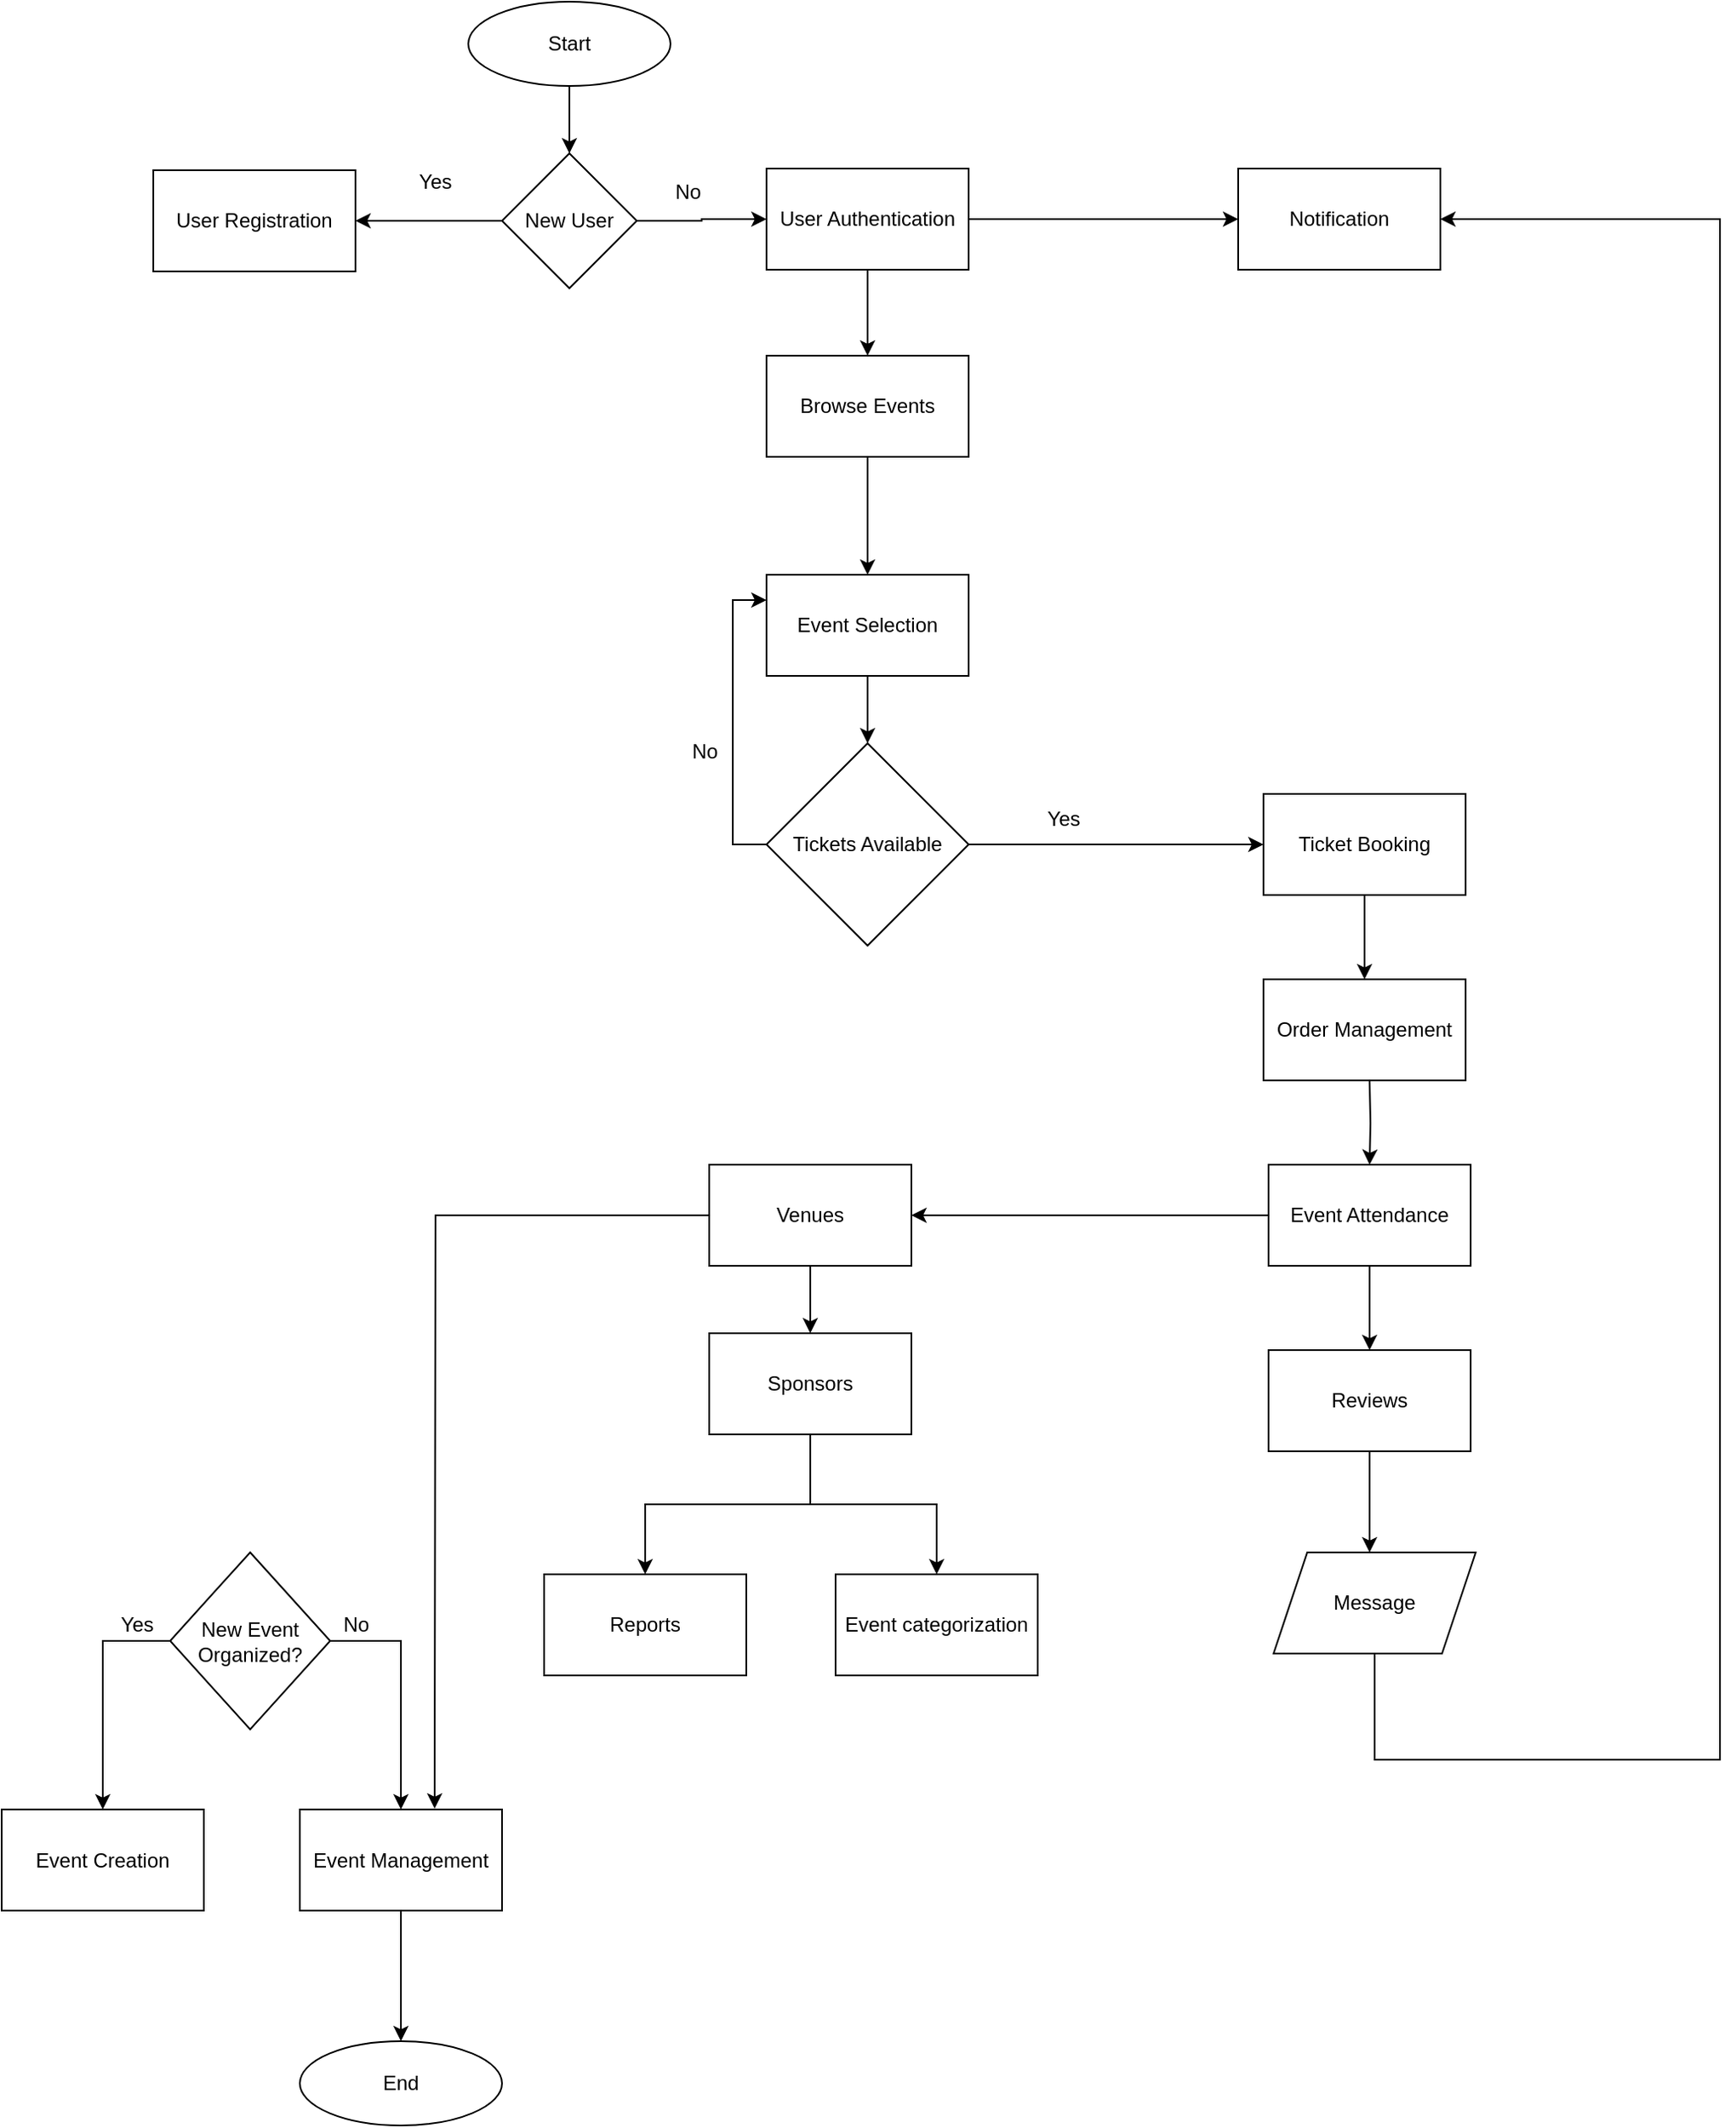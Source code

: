 <mxfile version="22.0.8" type="device">
  <diagram name="Page-1" id="edf60f1a-56cd-e834-aa8a-f176f3a09ee4">
    <mxGraphModel dx="1578" dy="1000" grid="0" gridSize="10" guides="1" tooltips="1" connect="1" arrows="1" fold="1" page="1" pageScale="1" pageWidth="1169" pageHeight="1654" background="none" math="0" shadow="0">
      <root>
        <mxCell id="0" />
        <mxCell id="1" parent="0" />
        <mxCell id="TrUgmV-_xeEdXhBJ6L5U-3" style="edgeStyle=orthogonalEdgeStyle;rounded=0;orthogonalLoop=1;jettySize=auto;html=1;exitX=0.5;exitY=1;exitDx=0;exitDy=0;entryX=0.5;entryY=0;entryDx=0;entryDy=0;" edge="1" parent="1" source="TrUgmV-_xeEdXhBJ6L5U-1" target="TrUgmV-_xeEdXhBJ6L5U-2">
          <mxGeometry relative="1" as="geometry" />
        </mxCell>
        <mxCell id="TrUgmV-_xeEdXhBJ6L5U-1" value="Start" style="ellipse;whiteSpace=wrap;html=1;" vertex="1" parent="1">
          <mxGeometry x="317" y="130" width="120" height="50" as="geometry" />
        </mxCell>
        <mxCell id="TrUgmV-_xeEdXhBJ6L5U-7" style="edgeStyle=orthogonalEdgeStyle;rounded=0;orthogonalLoop=1;jettySize=auto;html=1;exitX=1;exitY=0.5;exitDx=0;exitDy=0;" edge="1" parent="1" source="TrUgmV-_xeEdXhBJ6L5U-2" target="TrUgmV-_xeEdXhBJ6L5U-8">
          <mxGeometry relative="1" as="geometry">
            <mxPoint x="607" y="249.5" as="targetPoint" />
            <mxPoint x="687" y="250" as="sourcePoint" />
          </mxGeometry>
        </mxCell>
        <mxCell id="TrUgmV-_xeEdXhBJ6L5U-29" style="edgeStyle=orthogonalEdgeStyle;rounded=0;orthogonalLoop=1;jettySize=auto;html=1;exitX=0;exitY=0.5;exitDx=0;exitDy=0;entryX=1;entryY=0.5;entryDx=0;entryDy=0;" edge="1" parent="1" source="TrUgmV-_xeEdXhBJ6L5U-2" target="TrUgmV-_xeEdXhBJ6L5U-5">
          <mxGeometry relative="1" as="geometry" />
        </mxCell>
        <mxCell id="TrUgmV-_xeEdXhBJ6L5U-2" value="New User" style="rhombus;whiteSpace=wrap;html=1;" vertex="1" parent="1">
          <mxGeometry x="337" y="220" width="80" height="80" as="geometry" />
        </mxCell>
        <mxCell id="TrUgmV-_xeEdXhBJ6L5U-5" value="User Registration" style="rounded=0;whiteSpace=wrap;html=1;" vertex="1" parent="1">
          <mxGeometry x="130" y="230" width="120" height="60" as="geometry" />
        </mxCell>
        <mxCell id="TrUgmV-_xeEdXhBJ6L5U-13" style="edgeStyle=orthogonalEdgeStyle;rounded=0;orthogonalLoop=1;jettySize=auto;html=1;exitX=0.5;exitY=1;exitDx=0;exitDy=0;entryX=0.5;entryY=0;entryDx=0;entryDy=0;" edge="1" parent="1" source="TrUgmV-_xeEdXhBJ6L5U-8" target="TrUgmV-_xeEdXhBJ6L5U-11">
          <mxGeometry relative="1" as="geometry" />
        </mxCell>
        <mxCell id="TrUgmV-_xeEdXhBJ6L5U-32" style="edgeStyle=orthogonalEdgeStyle;rounded=0;orthogonalLoop=1;jettySize=auto;html=1;exitX=1;exitY=0.5;exitDx=0;exitDy=0;entryX=0;entryY=0.5;entryDx=0;entryDy=0;" edge="1" parent="1" source="TrUgmV-_xeEdXhBJ6L5U-8" target="TrUgmV-_xeEdXhBJ6L5U-31">
          <mxGeometry relative="1" as="geometry" />
        </mxCell>
        <mxCell id="TrUgmV-_xeEdXhBJ6L5U-8" value="User Authentication" style="rounded=0;whiteSpace=wrap;html=1;" vertex="1" parent="1">
          <mxGeometry x="494" y="229" width="120" height="60" as="geometry" />
        </mxCell>
        <mxCell id="TrUgmV-_xeEdXhBJ6L5U-9" value="Yes" style="text;html=1;align=center;verticalAlign=middle;resizable=0;points=[];autosize=1;strokeColor=none;fillColor=none;" vertex="1" parent="1">
          <mxGeometry x="277" y="222" width="40" height="30" as="geometry" />
        </mxCell>
        <mxCell id="TrUgmV-_xeEdXhBJ6L5U-14" style="edgeStyle=orthogonalEdgeStyle;rounded=0;orthogonalLoop=1;jettySize=auto;html=1;exitX=0.5;exitY=1;exitDx=0;exitDy=0;entryX=0.5;entryY=0;entryDx=0;entryDy=0;" edge="1" parent="1" source="TrUgmV-_xeEdXhBJ6L5U-11" target="TrUgmV-_xeEdXhBJ6L5U-12">
          <mxGeometry relative="1" as="geometry" />
        </mxCell>
        <mxCell id="TrUgmV-_xeEdXhBJ6L5U-11" value="Browse Events" style="rounded=0;whiteSpace=wrap;html=1;" vertex="1" parent="1">
          <mxGeometry x="494" y="340" width="120" height="60" as="geometry" />
        </mxCell>
        <mxCell id="TrUgmV-_xeEdXhBJ6L5U-16" style="edgeStyle=orthogonalEdgeStyle;rounded=0;orthogonalLoop=1;jettySize=auto;html=1;exitX=0.5;exitY=1;exitDx=0;exitDy=0;entryX=0.5;entryY=0;entryDx=0;entryDy=0;" edge="1" parent="1" source="TrUgmV-_xeEdXhBJ6L5U-12" target="TrUgmV-_xeEdXhBJ6L5U-15">
          <mxGeometry relative="1" as="geometry" />
        </mxCell>
        <mxCell id="TrUgmV-_xeEdXhBJ6L5U-12" value="Event Selection" style="rounded=0;whiteSpace=wrap;html=1;" vertex="1" parent="1">
          <mxGeometry x="494" y="470" width="120" height="60" as="geometry" />
        </mxCell>
        <mxCell id="TrUgmV-_xeEdXhBJ6L5U-66" style="edgeStyle=orthogonalEdgeStyle;rounded=0;orthogonalLoop=1;jettySize=auto;html=1;exitX=1;exitY=0.5;exitDx=0;exitDy=0;entryX=0;entryY=0.5;entryDx=0;entryDy=0;" edge="1" parent="1" source="TrUgmV-_xeEdXhBJ6L5U-15" target="TrUgmV-_xeEdXhBJ6L5U-17">
          <mxGeometry relative="1" as="geometry" />
        </mxCell>
        <mxCell id="TrUgmV-_xeEdXhBJ6L5U-67" style="edgeStyle=orthogonalEdgeStyle;rounded=0;orthogonalLoop=1;jettySize=auto;html=1;exitX=0;exitY=0.5;exitDx=0;exitDy=0;entryX=0;entryY=0.25;entryDx=0;entryDy=0;" edge="1" parent="1" source="TrUgmV-_xeEdXhBJ6L5U-15" target="TrUgmV-_xeEdXhBJ6L5U-12">
          <mxGeometry relative="1" as="geometry" />
        </mxCell>
        <mxCell id="TrUgmV-_xeEdXhBJ6L5U-15" value="Tickets Available" style="rhombus;whiteSpace=wrap;html=1;" vertex="1" parent="1">
          <mxGeometry x="494" y="570" width="120" height="120" as="geometry" />
        </mxCell>
        <mxCell id="TrUgmV-_xeEdXhBJ6L5U-22" style="edgeStyle=orthogonalEdgeStyle;rounded=0;orthogonalLoop=1;jettySize=auto;html=1;exitX=0.5;exitY=1;exitDx=0;exitDy=0;entryX=0.5;entryY=0;entryDx=0;entryDy=0;" edge="1" parent="1" source="TrUgmV-_xeEdXhBJ6L5U-17" target="TrUgmV-_xeEdXhBJ6L5U-18">
          <mxGeometry relative="1" as="geometry" />
        </mxCell>
        <mxCell id="TrUgmV-_xeEdXhBJ6L5U-17" value="Ticket Booking" style="rounded=0;whiteSpace=wrap;html=1;" vertex="1" parent="1">
          <mxGeometry x="789" y="600" width="120" height="60" as="geometry" />
        </mxCell>
        <mxCell id="TrUgmV-_xeEdXhBJ6L5U-23" style="edgeStyle=orthogonalEdgeStyle;rounded=0;orthogonalLoop=1;jettySize=auto;html=1;exitX=0.5;exitY=1;exitDx=0;exitDy=0;entryX=0.5;entryY=0;entryDx=0;entryDy=0;" edge="1" parent="1" target="TrUgmV-_xeEdXhBJ6L5U-19">
          <mxGeometry relative="1" as="geometry">
            <mxPoint x="852" y="770" as="sourcePoint" />
          </mxGeometry>
        </mxCell>
        <mxCell id="TrUgmV-_xeEdXhBJ6L5U-18" value="Order Management" style="rounded=0;whiteSpace=wrap;html=1;" vertex="1" parent="1">
          <mxGeometry x="789" y="710" width="120" height="60" as="geometry" />
        </mxCell>
        <mxCell id="TrUgmV-_xeEdXhBJ6L5U-25" style="edgeStyle=orthogonalEdgeStyle;rounded=0;orthogonalLoop=1;jettySize=auto;html=1;exitX=0.5;exitY=1;exitDx=0;exitDy=0;" edge="1" parent="1" source="TrUgmV-_xeEdXhBJ6L5U-19">
          <mxGeometry relative="1" as="geometry">
            <mxPoint x="852" y="930" as="targetPoint" />
          </mxGeometry>
        </mxCell>
        <mxCell id="TrUgmV-_xeEdXhBJ6L5U-69" style="edgeStyle=orthogonalEdgeStyle;rounded=0;orthogonalLoop=1;jettySize=auto;html=1;exitX=0;exitY=0.5;exitDx=0;exitDy=0;entryX=1;entryY=0.5;entryDx=0;entryDy=0;" edge="1" parent="1" source="TrUgmV-_xeEdXhBJ6L5U-19" target="TrUgmV-_xeEdXhBJ6L5U-35">
          <mxGeometry relative="1" as="geometry" />
        </mxCell>
        <mxCell id="TrUgmV-_xeEdXhBJ6L5U-19" value="Event Attendance" style="rounded=0;whiteSpace=wrap;html=1;" vertex="1" parent="1">
          <mxGeometry x="792" y="820" width="120" height="60" as="geometry" />
        </mxCell>
        <mxCell id="TrUgmV-_xeEdXhBJ6L5U-30" style="edgeStyle=orthogonalEdgeStyle;rounded=0;orthogonalLoop=1;jettySize=auto;html=1;exitX=0.5;exitY=1;exitDx=0;exitDy=0;" edge="1" parent="1" source="TrUgmV-_xeEdXhBJ6L5U-24">
          <mxGeometry relative="1" as="geometry">
            <mxPoint x="852" y="1050" as="targetPoint" />
          </mxGeometry>
        </mxCell>
        <mxCell id="TrUgmV-_xeEdXhBJ6L5U-24" value="Reviews" style="rounded=0;whiteSpace=wrap;html=1;" vertex="1" parent="1">
          <mxGeometry x="792" y="930" width="120" height="60" as="geometry" />
        </mxCell>
        <mxCell id="TrUgmV-_xeEdXhBJ6L5U-33" style="edgeStyle=orthogonalEdgeStyle;rounded=0;orthogonalLoop=1;jettySize=auto;html=1;entryX=1;entryY=0.5;entryDx=0;entryDy=0;exitX=0.5;exitY=1;exitDx=0;exitDy=0;" edge="1" parent="1" source="TrUgmV-_xeEdXhBJ6L5U-72" target="TrUgmV-_xeEdXhBJ6L5U-31">
          <mxGeometry relative="1" as="geometry">
            <mxPoint x="1020" y="570" as="targetPoint" />
            <mxPoint x="906.923" y="1105.077" as="sourcePoint" />
            <Array as="points">
              <mxPoint x="855" y="1173" />
              <mxPoint x="1060" y="1173" />
              <mxPoint x="1060" y="259" />
            </Array>
          </mxGeometry>
        </mxCell>
        <mxCell id="TrUgmV-_xeEdXhBJ6L5U-28" value="No" style="text;html=1;align=center;verticalAlign=middle;resizable=0;points=[];autosize=1;strokeColor=none;fillColor=none;" vertex="1" parent="1">
          <mxGeometry x="427" y="228" width="40" height="30" as="geometry" />
        </mxCell>
        <mxCell id="TrUgmV-_xeEdXhBJ6L5U-31" value="Notification" style="rounded=0;whiteSpace=wrap;html=1;" vertex="1" parent="1">
          <mxGeometry x="774" y="229" width="120" height="60" as="geometry" />
        </mxCell>
        <mxCell id="TrUgmV-_xeEdXhBJ6L5U-41" style="edgeStyle=orthogonalEdgeStyle;rounded=0;orthogonalLoop=1;jettySize=auto;html=1;exitX=0.5;exitY=1;exitDx=0;exitDy=0;entryX=0.5;entryY=0;entryDx=0;entryDy=0;" edge="1" parent="1" source="TrUgmV-_xeEdXhBJ6L5U-35" target="TrUgmV-_xeEdXhBJ6L5U-36">
          <mxGeometry relative="1" as="geometry" />
        </mxCell>
        <mxCell id="TrUgmV-_xeEdXhBJ6L5U-58" style="edgeStyle=orthogonalEdgeStyle;rounded=0;orthogonalLoop=1;jettySize=auto;html=1;exitX=0;exitY=0.5;exitDx=0;exitDy=0;" edge="1" parent="1" source="TrUgmV-_xeEdXhBJ6L5U-35">
          <mxGeometry relative="1" as="geometry">
            <mxPoint x="297" y="1202" as="targetPoint" />
          </mxGeometry>
        </mxCell>
        <mxCell id="TrUgmV-_xeEdXhBJ6L5U-35" value="Venues" style="rounded=0;whiteSpace=wrap;html=1;" vertex="1" parent="1">
          <mxGeometry x="460" y="820" width="120" height="60" as="geometry" />
        </mxCell>
        <mxCell id="TrUgmV-_xeEdXhBJ6L5U-42" style="edgeStyle=orthogonalEdgeStyle;rounded=0;orthogonalLoop=1;jettySize=auto;html=1;exitX=0.5;exitY=1;exitDx=0;exitDy=0;entryX=0.5;entryY=0;entryDx=0;entryDy=0;" edge="1" parent="1" source="TrUgmV-_xeEdXhBJ6L5U-36" target="TrUgmV-_xeEdXhBJ6L5U-37">
          <mxGeometry relative="1" as="geometry" />
        </mxCell>
        <mxCell id="TrUgmV-_xeEdXhBJ6L5U-43" style="edgeStyle=orthogonalEdgeStyle;rounded=0;orthogonalLoop=1;jettySize=auto;html=1;exitX=0.5;exitY=1;exitDx=0;exitDy=0;entryX=0.5;entryY=0;entryDx=0;entryDy=0;" edge="1" parent="1" source="TrUgmV-_xeEdXhBJ6L5U-36" target="TrUgmV-_xeEdXhBJ6L5U-38">
          <mxGeometry relative="1" as="geometry" />
        </mxCell>
        <mxCell id="TrUgmV-_xeEdXhBJ6L5U-36" value="Sponsors" style="rounded=0;whiteSpace=wrap;html=1;" vertex="1" parent="1">
          <mxGeometry x="460" y="920" width="120" height="60" as="geometry" />
        </mxCell>
        <mxCell id="TrUgmV-_xeEdXhBJ6L5U-37" value="Reports" style="rounded=0;whiteSpace=wrap;html=1;" vertex="1" parent="1">
          <mxGeometry x="362" y="1063" width="120" height="60" as="geometry" />
        </mxCell>
        <mxCell id="TrUgmV-_xeEdXhBJ6L5U-38" value="Event categorization" style="rounded=0;whiteSpace=wrap;html=1;" vertex="1" parent="1">
          <mxGeometry x="535" y="1063" width="120" height="60" as="geometry" />
        </mxCell>
        <mxCell id="TrUgmV-_xeEdXhBJ6L5U-47" value="Yes" style="text;html=1;align=center;verticalAlign=middle;resizable=0;points=[];autosize=1;strokeColor=none;fillColor=none;" vertex="1" parent="1">
          <mxGeometry x="650" y="600" width="40" height="30" as="geometry" />
        </mxCell>
        <mxCell id="TrUgmV-_xeEdXhBJ6L5U-54" style="edgeStyle=orthogonalEdgeStyle;rounded=0;orthogonalLoop=1;jettySize=auto;html=1;exitX=0;exitY=0.5;exitDx=0;exitDy=0;entryX=0.5;entryY=0;entryDx=0;entryDy=0;" edge="1" parent="1" source="TrUgmV-_xeEdXhBJ6L5U-48" target="TrUgmV-_xeEdXhBJ6L5U-49">
          <mxGeometry relative="1" as="geometry" />
        </mxCell>
        <mxCell id="TrUgmV-_xeEdXhBJ6L5U-56" style="edgeStyle=orthogonalEdgeStyle;rounded=0;orthogonalLoop=1;jettySize=auto;html=1;exitX=1;exitY=0.5;exitDx=0;exitDy=0;entryX=0.5;entryY=0;entryDx=0;entryDy=0;" edge="1" parent="1" source="TrUgmV-_xeEdXhBJ6L5U-48" target="TrUgmV-_xeEdXhBJ6L5U-50">
          <mxGeometry relative="1" as="geometry" />
        </mxCell>
        <mxCell id="TrUgmV-_xeEdXhBJ6L5U-48" value="New Event Organized?" style="rhombus;whiteSpace=wrap;html=1;" vertex="1" parent="1">
          <mxGeometry x="140" y="1050" width="95" height="105" as="geometry" />
        </mxCell>
        <mxCell id="TrUgmV-_xeEdXhBJ6L5U-49" value="Event Creation" style="rounded=0;whiteSpace=wrap;html=1;" vertex="1" parent="1">
          <mxGeometry x="40" y="1202.5" width="120" height="60" as="geometry" />
        </mxCell>
        <mxCell id="TrUgmV-_xeEdXhBJ6L5U-68" style="edgeStyle=orthogonalEdgeStyle;rounded=0;orthogonalLoop=1;jettySize=auto;html=1;exitX=0.5;exitY=1;exitDx=0;exitDy=0;entryX=0.5;entryY=0;entryDx=0;entryDy=0;" edge="1" parent="1" source="TrUgmV-_xeEdXhBJ6L5U-50" target="TrUgmV-_xeEdXhBJ6L5U-52">
          <mxGeometry relative="1" as="geometry" />
        </mxCell>
        <mxCell id="TrUgmV-_xeEdXhBJ6L5U-50" value="Event Management" style="rounded=0;whiteSpace=wrap;html=1;" vertex="1" parent="1">
          <mxGeometry x="217" y="1202.5" width="120" height="60" as="geometry" />
        </mxCell>
        <mxCell id="TrUgmV-_xeEdXhBJ6L5U-52" value="End" style="ellipse;whiteSpace=wrap;html=1;" vertex="1" parent="1">
          <mxGeometry x="217" y="1340" width="120" height="50" as="geometry" />
        </mxCell>
        <mxCell id="TrUgmV-_xeEdXhBJ6L5U-55" value="Yes" style="text;html=1;align=center;verticalAlign=middle;resizable=0;points=[];autosize=1;strokeColor=none;fillColor=none;" vertex="1" parent="1">
          <mxGeometry x="100" y="1078" width="40" height="30" as="geometry" />
        </mxCell>
        <mxCell id="TrUgmV-_xeEdXhBJ6L5U-57" value="No" style="text;html=1;align=center;verticalAlign=middle;resizable=0;points=[];autosize=1;strokeColor=none;fillColor=none;" vertex="1" parent="1">
          <mxGeometry x="230" y="1078" width="40" height="30" as="geometry" />
        </mxCell>
        <mxCell id="TrUgmV-_xeEdXhBJ6L5U-62" value="No" style="text;html=1;align=center;verticalAlign=middle;resizable=0;points=[];autosize=1;strokeColor=none;fillColor=none;" vertex="1" parent="1">
          <mxGeometry x="437" y="560" width="40" height="30" as="geometry" />
        </mxCell>
        <mxCell id="TrUgmV-_xeEdXhBJ6L5U-72" value="Message" style="shape=parallelogram;perimeter=parallelogramPerimeter;whiteSpace=wrap;html=1;fixedSize=1;" vertex="1" parent="1">
          <mxGeometry x="795" y="1050" width="120" height="60" as="geometry" />
        </mxCell>
      </root>
    </mxGraphModel>
  </diagram>
</mxfile>
